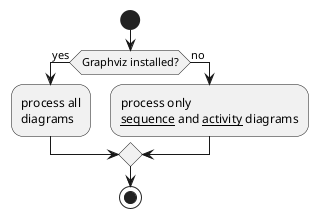 @startuml
start

if (Graphviz installed?) then (yes)
  :process all\ndiagrams;
else (no)
  :process only
  __sequence__ and __activity__ diagrams;
endif

stop
@enduml
